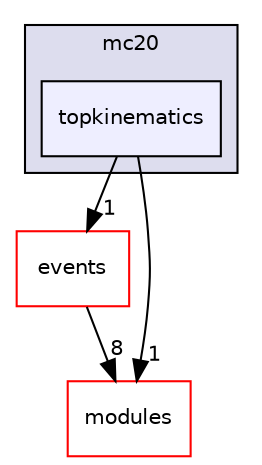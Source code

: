 digraph "topkinematics" {
  compound=true
  node [ fontsize="10", fontname="Helvetica"];
  edge [ labelfontsize="10", labelfontname="Helvetica"];
  subgraph clusterdir_1a9554541fbc6e429c241ac7d5c16f0d {
    graph [ bgcolor="#ddddee", pencolor="black", label="mc20" fontname="Helvetica", fontsize="10", URL="dir_1a9554541fbc6e429c241ac7d5c16f0d.html"]
  dir_346616408dbfc2550fb46e2bff27386c [shape=box, label="topkinematics", style="filled", fillcolor="#eeeeff", pencolor="black", URL="dir_346616408dbfc2550fb46e2bff27386c.html"];
  }
  dir_8c49963344259a26845032e86c0550c4 [shape=box label="events" fillcolor="white" style="filled" color="red" URL="dir_8c49963344259a26845032e86c0550c4.html"];
  dir_ee3c23494b4011e6a628e4900ef262df [shape=box label="modules" fillcolor="white" style="filled" color="red" URL="dir_ee3c23494b4011e6a628e4900ef262df.html"];
  dir_346616408dbfc2550fb46e2bff27386c->dir_8c49963344259a26845032e86c0550c4 [headlabel="1", labeldistance=1.5 headhref="dir_000212_000019.html"];
  dir_346616408dbfc2550fb46e2bff27386c->dir_ee3c23494b4011e6a628e4900ef262df [headlabel="1", labeldistance=1.5 headhref="dir_000212_000074.html"];
  dir_8c49963344259a26845032e86c0550c4->dir_ee3c23494b4011e6a628e4900ef262df [headlabel="8", labeldistance=1.5 headhref="dir_000019_000074.html"];
}
